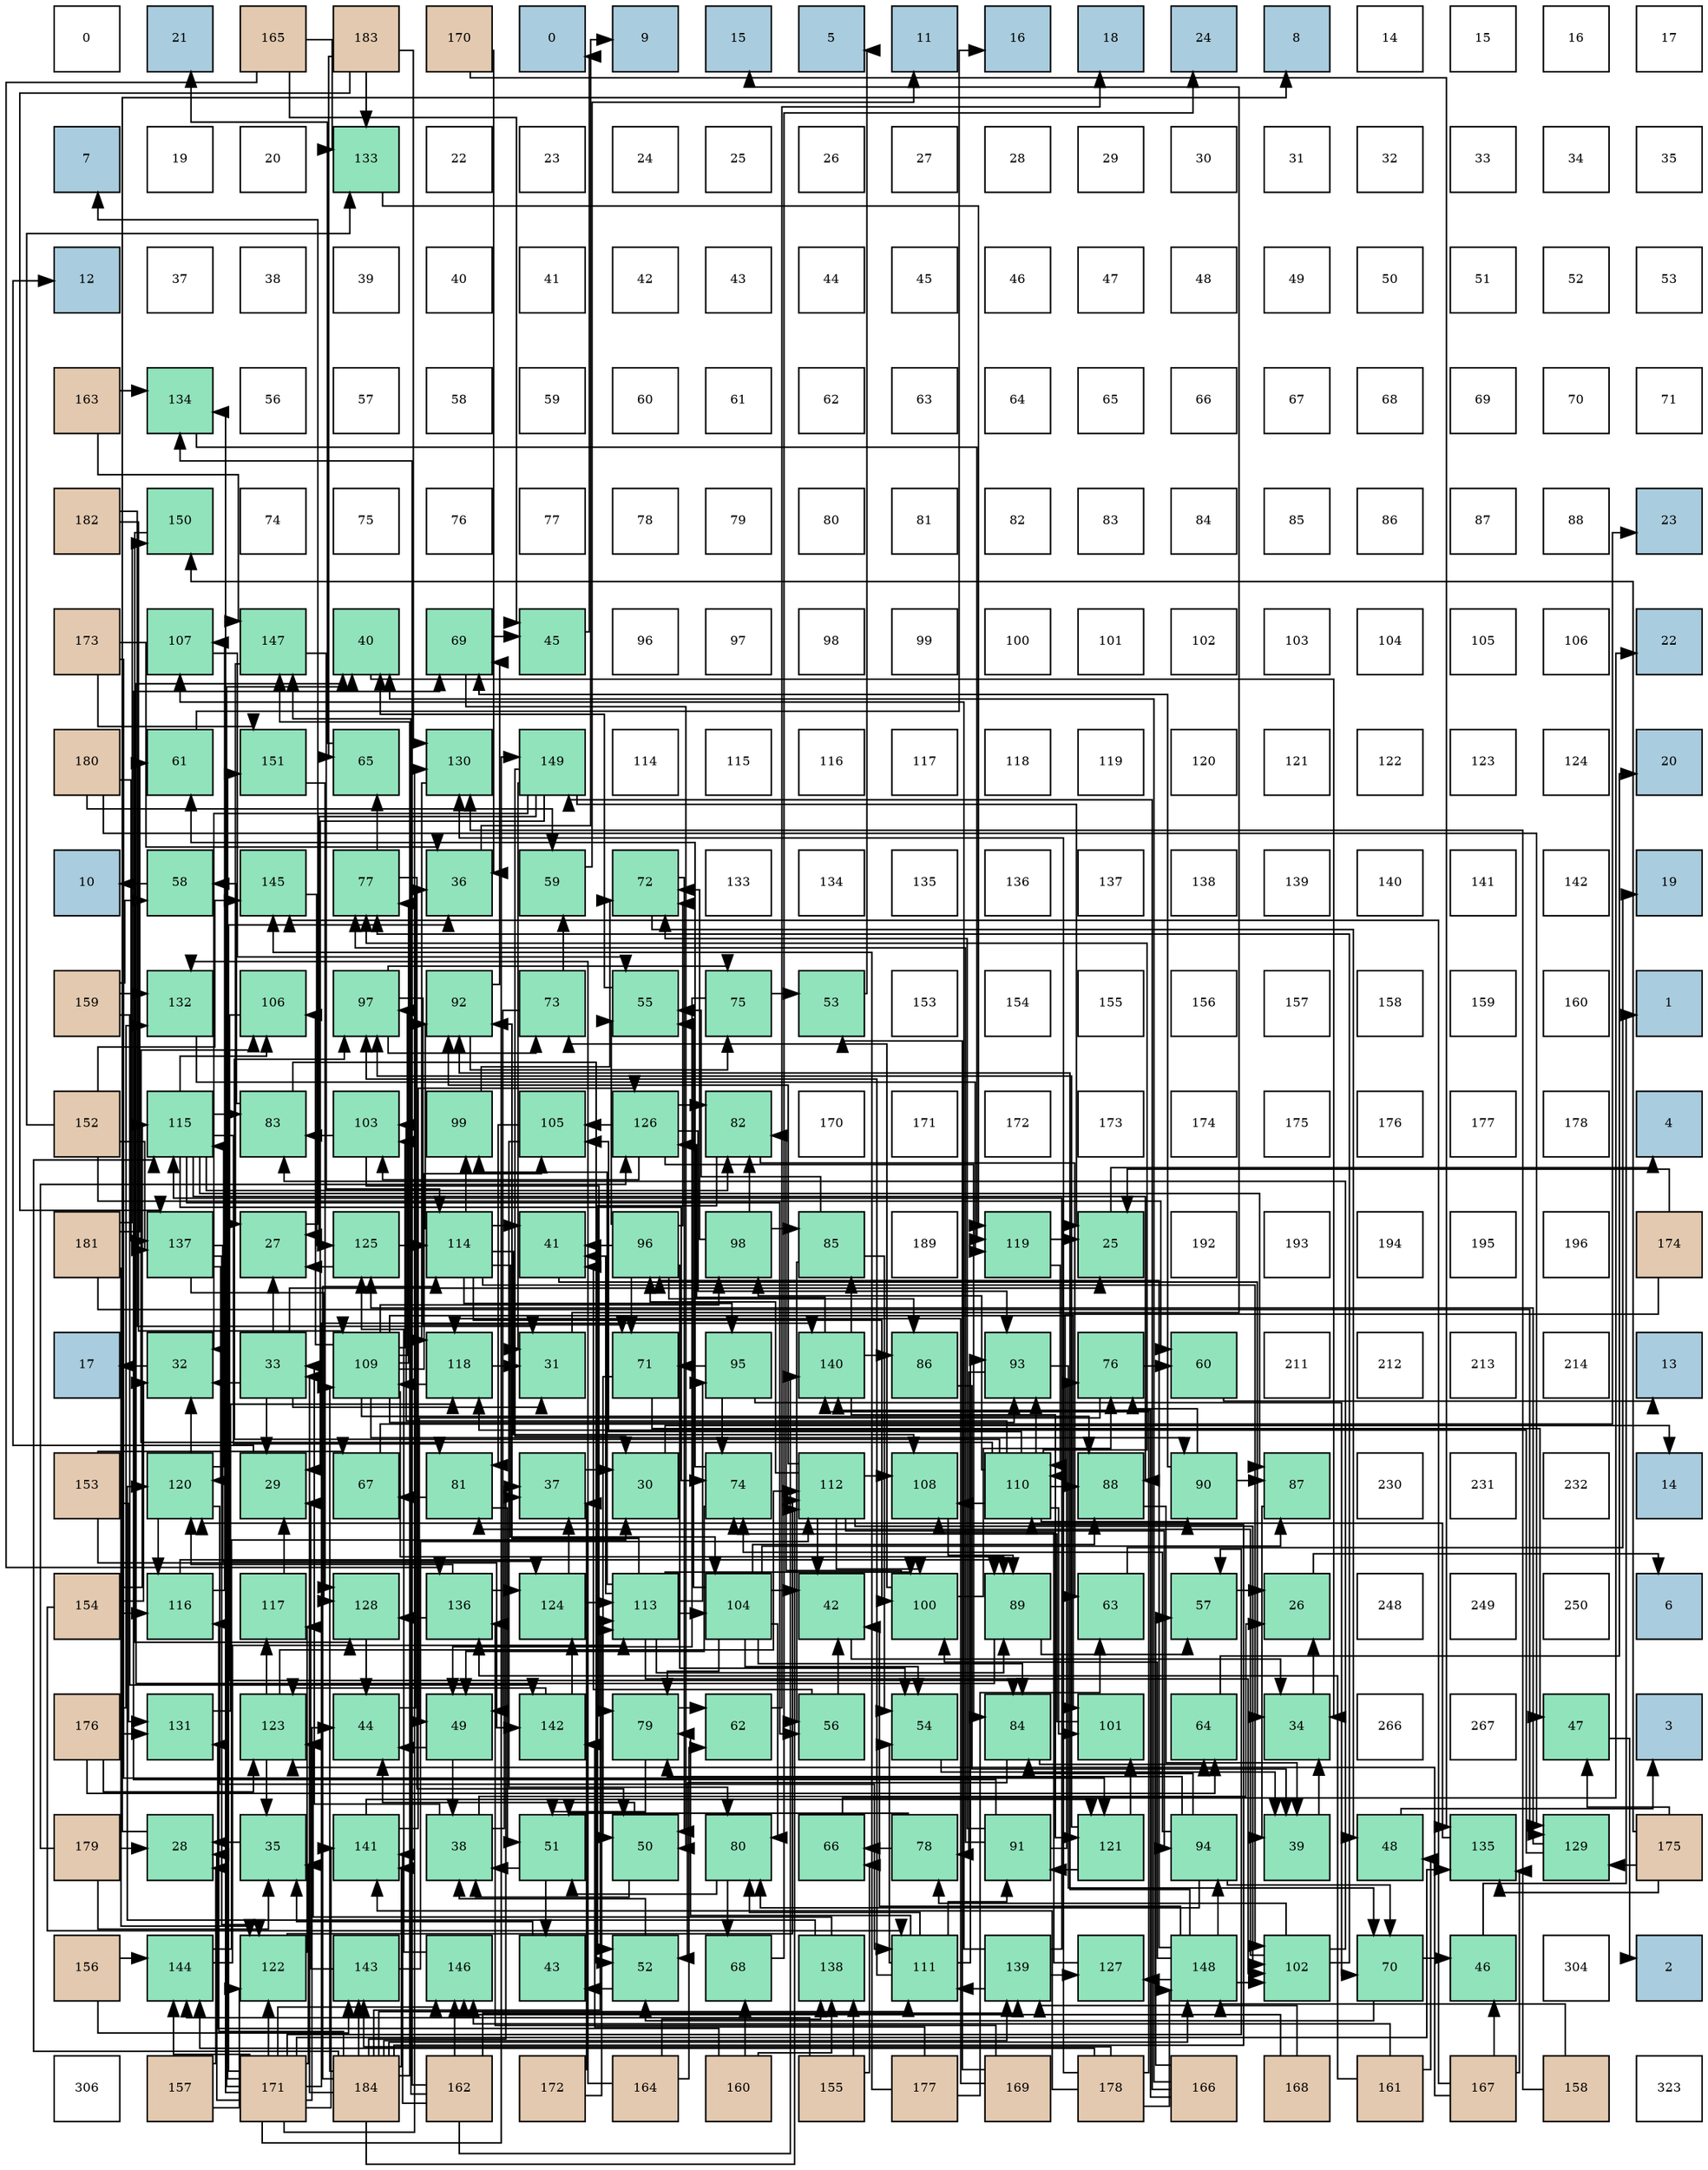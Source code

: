 digraph layout{
 rankdir=TB;
 splines=ortho;
 node [style=filled shape=square fixedsize=true width=0.6];
0[label="0", fontsize=8, fillcolor="#ffffff"];
1[label="21", fontsize=8, fillcolor="#a9ccde"];
2[label="165", fontsize=8, fillcolor="#e3c9af"];
3[label="183", fontsize=8, fillcolor="#e3c9af"];
4[label="170", fontsize=8, fillcolor="#e3c9af"];
5[label="0", fontsize=8, fillcolor="#a9ccde"];
6[label="9", fontsize=8, fillcolor="#a9ccde"];
7[label="15", fontsize=8, fillcolor="#a9ccde"];
8[label="5", fontsize=8, fillcolor="#a9ccde"];
9[label="11", fontsize=8, fillcolor="#a9ccde"];
10[label="16", fontsize=8, fillcolor="#a9ccde"];
11[label="18", fontsize=8, fillcolor="#a9ccde"];
12[label="24", fontsize=8, fillcolor="#a9ccde"];
13[label="8", fontsize=8, fillcolor="#a9ccde"];
14[label="14", fontsize=8, fillcolor="#ffffff"];
15[label="15", fontsize=8, fillcolor="#ffffff"];
16[label="16", fontsize=8, fillcolor="#ffffff"];
17[label="17", fontsize=8, fillcolor="#ffffff"];
18[label="7", fontsize=8, fillcolor="#a9ccde"];
19[label="19", fontsize=8, fillcolor="#ffffff"];
20[label="20", fontsize=8, fillcolor="#ffffff"];
21[label="133", fontsize=8, fillcolor="#91e3bb"];
22[label="22", fontsize=8, fillcolor="#ffffff"];
23[label="23", fontsize=8, fillcolor="#ffffff"];
24[label="24", fontsize=8, fillcolor="#ffffff"];
25[label="25", fontsize=8, fillcolor="#ffffff"];
26[label="26", fontsize=8, fillcolor="#ffffff"];
27[label="27", fontsize=8, fillcolor="#ffffff"];
28[label="28", fontsize=8, fillcolor="#ffffff"];
29[label="29", fontsize=8, fillcolor="#ffffff"];
30[label="30", fontsize=8, fillcolor="#ffffff"];
31[label="31", fontsize=8, fillcolor="#ffffff"];
32[label="32", fontsize=8, fillcolor="#ffffff"];
33[label="33", fontsize=8, fillcolor="#ffffff"];
34[label="34", fontsize=8, fillcolor="#ffffff"];
35[label="35", fontsize=8, fillcolor="#ffffff"];
36[label="12", fontsize=8, fillcolor="#a9ccde"];
37[label="37", fontsize=8, fillcolor="#ffffff"];
38[label="38", fontsize=8, fillcolor="#ffffff"];
39[label="39", fontsize=8, fillcolor="#ffffff"];
40[label="40", fontsize=8, fillcolor="#ffffff"];
41[label="41", fontsize=8, fillcolor="#ffffff"];
42[label="42", fontsize=8, fillcolor="#ffffff"];
43[label="43", fontsize=8, fillcolor="#ffffff"];
44[label="44", fontsize=8, fillcolor="#ffffff"];
45[label="45", fontsize=8, fillcolor="#ffffff"];
46[label="46", fontsize=8, fillcolor="#ffffff"];
47[label="47", fontsize=8, fillcolor="#ffffff"];
48[label="48", fontsize=8, fillcolor="#ffffff"];
49[label="49", fontsize=8, fillcolor="#ffffff"];
50[label="50", fontsize=8, fillcolor="#ffffff"];
51[label="51", fontsize=8, fillcolor="#ffffff"];
52[label="52", fontsize=8, fillcolor="#ffffff"];
53[label="53", fontsize=8, fillcolor="#ffffff"];
54[label="163", fontsize=8, fillcolor="#e3c9af"];
55[label="134", fontsize=8, fillcolor="#91e3bb"];
56[label="56", fontsize=8, fillcolor="#ffffff"];
57[label="57", fontsize=8, fillcolor="#ffffff"];
58[label="58", fontsize=8, fillcolor="#ffffff"];
59[label="59", fontsize=8, fillcolor="#ffffff"];
60[label="60", fontsize=8, fillcolor="#ffffff"];
61[label="61", fontsize=8, fillcolor="#ffffff"];
62[label="62", fontsize=8, fillcolor="#ffffff"];
63[label="63", fontsize=8, fillcolor="#ffffff"];
64[label="64", fontsize=8, fillcolor="#ffffff"];
65[label="65", fontsize=8, fillcolor="#ffffff"];
66[label="66", fontsize=8, fillcolor="#ffffff"];
67[label="67", fontsize=8, fillcolor="#ffffff"];
68[label="68", fontsize=8, fillcolor="#ffffff"];
69[label="69", fontsize=8, fillcolor="#ffffff"];
70[label="70", fontsize=8, fillcolor="#ffffff"];
71[label="71", fontsize=8, fillcolor="#ffffff"];
72[label="182", fontsize=8, fillcolor="#e3c9af"];
73[label="150", fontsize=8, fillcolor="#91e3bb"];
74[label="74", fontsize=8, fillcolor="#ffffff"];
75[label="75", fontsize=8, fillcolor="#ffffff"];
76[label="76", fontsize=8, fillcolor="#ffffff"];
77[label="77", fontsize=8, fillcolor="#ffffff"];
78[label="78", fontsize=8, fillcolor="#ffffff"];
79[label="79", fontsize=8, fillcolor="#ffffff"];
80[label="80", fontsize=8, fillcolor="#ffffff"];
81[label="81", fontsize=8, fillcolor="#ffffff"];
82[label="82", fontsize=8, fillcolor="#ffffff"];
83[label="83", fontsize=8, fillcolor="#ffffff"];
84[label="84", fontsize=8, fillcolor="#ffffff"];
85[label="85", fontsize=8, fillcolor="#ffffff"];
86[label="86", fontsize=8, fillcolor="#ffffff"];
87[label="87", fontsize=8, fillcolor="#ffffff"];
88[label="88", fontsize=8, fillcolor="#ffffff"];
89[label="23", fontsize=8, fillcolor="#a9ccde"];
90[label="173", fontsize=8, fillcolor="#e3c9af"];
91[label="107", fontsize=8, fillcolor="#91e3bb"];
92[label="147", fontsize=8, fillcolor="#91e3bb"];
93[label="40", fontsize=8, fillcolor="#91e3bb"];
94[label="69", fontsize=8, fillcolor="#91e3bb"];
95[label="45", fontsize=8, fillcolor="#91e3bb"];
96[label="96", fontsize=8, fillcolor="#ffffff"];
97[label="97", fontsize=8, fillcolor="#ffffff"];
98[label="98", fontsize=8, fillcolor="#ffffff"];
99[label="99", fontsize=8, fillcolor="#ffffff"];
100[label="100", fontsize=8, fillcolor="#ffffff"];
101[label="101", fontsize=8, fillcolor="#ffffff"];
102[label="102", fontsize=8, fillcolor="#ffffff"];
103[label="103", fontsize=8, fillcolor="#ffffff"];
104[label="104", fontsize=8, fillcolor="#ffffff"];
105[label="105", fontsize=8, fillcolor="#ffffff"];
106[label="106", fontsize=8, fillcolor="#ffffff"];
107[label="22", fontsize=8, fillcolor="#a9ccde"];
108[label="180", fontsize=8, fillcolor="#e3c9af"];
109[label="61", fontsize=8, fillcolor="#91e3bb"];
110[label="151", fontsize=8, fillcolor="#91e3bb"];
111[label="65", fontsize=8, fillcolor="#91e3bb"];
112[label="130", fontsize=8, fillcolor="#91e3bb"];
113[label="149", fontsize=8, fillcolor="#91e3bb"];
114[label="114", fontsize=8, fillcolor="#ffffff"];
115[label="115", fontsize=8, fillcolor="#ffffff"];
116[label="116", fontsize=8, fillcolor="#ffffff"];
117[label="117", fontsize=8, fillcolor="#ffffff"];
118[label="118", fontsize=8, fillcolor="#ffffff"];
119[label="119", fontsize=8, fillcolor="#ffffff"];
120[label="120", fontsize=8, fillcolor="#ffffff"];
121[label="121", fontsize=8, fillcolor="#ffffff"];
122[label="122", fontsize=8, fillcolor="#ffffff"];
123[label="123", fontsize=8, fillcolor="#ffffff"];
124[label="124", fontsize=8, fillcolor="#ffffff"];
125[label="20", fontsize=8, fillcolor="#a9ccde"];
126[label="10", fontsize=8, fillcolor="#a9ccde"];
127[label="58", fontsize=8, fillcolor="#91e3bb"];
128[label="145", fontsize=8, fillcolor="#91e3bb"];
129[label="77", fontsize=8, fillcolor="#91e3bb"];
130[label="36", fontsize=8, fillcolor="#91e3bb"];
131[label="59", fontsize=8, fillcolor="#91e3bb"];
132[label="72", fontsize=8, fillcolor="#91e3bb"];
133[label="133", fontsize=8, fillcolor="#ffffff"];
134[label="134", fontsize=8, fillcolor="#ffffff"];
135[label="135", fontsize=8, fillcolor="#ffffff"];
136[label="136", fontsize=8, fillcolor="#ffffff"];
137[label="137", fontsize=8, fillcolor="#ffffff"];
138[label="138", fontsize=8, fillcolor="#ffffff"];
139[label="139", fontsize=8, fillcolor="#ffffff"];
140[label="140", fontsize=8, fillcolor="#ffffff"];
141[label="141", fontsize=8, fillcolor="#ffffff"];
142[label="142", fontsize=8, fillcolor="#ffffff"];
143[label="19", fontsize=8, fillcolor="#a9ccde"];
144[label="159", fontsize=8, fillcolor="#e3c9af"];
145[label="132", fontsize=8, fillcolor="#91e3bb"];
146[label="106", fontsize=8, fillcolor="#91e3bb"];
147[label="97", fontsize=8, fillcolor="#91e3bb"];
148[label="92", fontsize=8, fillcolor="#91e3bb"];
149[label="73", fontsize=8, fillcolor="#91e3bb"];
150[label="55", fontsize=8, fillcolor="#91e3bb"];
151[label="75", fontsize=8, fillcolor="#91e3bb"];
152[label="53", fontsize=8, fillcolor="#91e3bb"];
153[label="153", fontsize=8, fillcolor="#ffffff"];
154[label="154", fontsize=8, fillcolor="#ffffff"];
155[label="155", fontsize=8, fillcolor="#ffffff"];
156[label="156", fontsize=8, fillcolor="#ffffff"];
157[label="157", fontsize=8, fillcolor="#ffffff"];
158[label="158", fontsize=8, fillcolor="#ffffff"];
159[label="159", fontsize=8, fillcolor="#ffffff"];
160[label="160", fontsize=8, fillcolor="#ffffff"];
161[label="1", fontsize=8, fillcolor="#a9ccde"];
162[label="152", fontsize=8, fillcolor="#e3c9af"];
163[label="115", fontsize=8, fillcolor="#91e3bb"];
164[label="83", fontsize=8, fillcolor="#91e3bb"];
165[label="103", fontsize=8, fillcolor="#91e3bb"];
166[label="99", fontsize=8, fillcolor="#91e3bb"];
167[label="105", fontsize=8, fillcolor="#91e3bb"];
168[label="126", fontsize=8, fillcolor="#91e3bb"];
169[label="82", fontsize=8, fillcolor="#91e3bb"];
170[label="170", fontsize=8, fillcolor="#ffffff"];
171[label="171", fontsize=8, fillcolor="#ffffff"];
172[label="172", fontsize=8, fillcolor="#ffffff"];
173[label="173", fontsize=8, fillcolor="#ffffff"];
174[label="174", fontsize=8, fillcolor="#ffffff"];
175[label="175", fontsize=8, fillcolor="#ffffff"];
176[label="176", fontsize=8, fillcolor="#ffffff"];
177[label="177", fontsize=8, fillcolor="#ffffff"];
178[label="178", fontsize=8, fillcolor="#ffffff"];
179[label="4", fontsize=8, fillcolor="#a9ccde"];
180[label="181", fontsize=8, fillcolor="#e3c9af"];
181[label="137", fontsize=8, fillcolor="#91e3bb"];
182[label="27", fontsize=8, fillcolor="#91e3bb"];
183[label="125", fontsize=8, fillcolor="#91e3bb"];
184[label="114", fontsize=8, fillcolor="#91e3bb"];
185[label="41", fontsize=8, fillcolor="#91e3bb"];
186[label="96", fontsize=8, fillcolor="#91e3bb"];
187[label="98", fontsize=8, fillcolor="#91e3bb"];
188[label="85", fontsize=8, fillcolor="#91e3bb"];
189[label="189", fontsize=8, fillcolor="#ffffff"];
190[label="119", fontsize=8, fillcolor="#91e3bb"];
191[label="25", fontsize=8, fillcolor="#91e3bb"];
192[label="192", fontsize=8, fillcolor="#ffffff"];
193[label="193", fontsize=8, fillcolor="#ffffff"];
194[label="194", fontsize=8, fillcolor="#ffffff"];
195[label="195", fontsize=8, fillcolor="#ffffff"];
196[label="196", fontsize=8, fillcolor="#ffffff"];
197[label="174", fontsize=8, fillcolor="#e3c9af"];
198[label="17", fontsize=8, fillcolor="#a9ccde"];
199[label="32", fontsize=8, fillcolor="#91e3bb"];
200[label="33", fontsize=8, fillcolor="#91e3bb"];
201[label="109", fontsize=8, fillcolor="#91e3bb"];
202[label="118", fontsize=8, fillcolor="#91e3bb"];
203[label="31", fontsize=8, fillcolor="#91e3bb"];
204[label="71", fontsize=8, fillcolor="#91e3bb"];
205[label="95", fontsize=8, fillcolor="#91e3bb"];
206[label="140", fontsize=8, fillcolor="#91e3bb"];
207[label="86", fontsize=8, fillcolor="#91e3bb"];
208[label="93", fontsize=8, fillcolor="#91e3bb"];
209[label="76", fontsize=8, fillcolor="#91e3bb"];
210[label="60", fontsize=8, fillcolor="#91e3bb"];
211[label="211", fontsize=8, fillcolor="#ffffff"];
212[label="212", fontsize=8, fillcolor="#ffffff"];
213[label="213", fontsize=8, fillcolor="#ffffff"];
214[label="214", fontsize=8, fillcolor="#ffffff"];
215[label="13", fontsize=8, fillcolor="#a9ccde"];
216[label="153", fontsize=8, fillcolor="#e3c9af"];
217[label="120", fontsize=8, fillcolor="#91e3bb"];
218[label="29", fontsize=8, fillcolor="#91e3bb"];
219[label="67", fontsize=8, fillcolor="#91e3bb"];
220[label="81", fontsize=8, fillcolor="#91e3bb"];
221[label="37", fontsize=8, fillcolor="#91e3bb"];
222[label="30", fontsize=8, fillcolor="#91e3bb"];
223[label="74", fontsize=8, fillcolor="#91e3bb"];
224[label="112", fontsize=8, fillcolor="#91e3bb"];
225[label="108", fontsize=8, fillcolor="#91e3bb"];
226[label="110", fontsize=8, fillcolor="#91e3bb"];
227[label="88", fontsize=8, fillcolor="#91e3bb"];
228[label="90", fontsize=8, fillcolor="#91e3bb"];
229[label="87", fontsize=8, fillcolor="#91e3bb"];
230[label="230", fontsize=8, fillcolor="#ffffff"];
231[label="231", fontsize=8, fillcolor="#ffffff"];
232[label="232", fontsize=8, fillcolor="#ffffff"];
233[label="14", fontsize=8, fillcolor="#a9ccde"];
234[label="154", fontsize=8, fillcolor="#e3c9af"];
235[label="116", fontsize=8, fillcolor="#91e3bb"];
236[label="117", fontsize=8, fillcolor="#91e3bb"];
237[label="128", fontsize=8, fillcolor="#91e3bb"];
238[label="136", fontsize=8, fillcolor="#91e3bb"];
239[label="124", fontsize=8, fillcolor="#91e3bb"];
240[label="113", fontsize=8, fillcolor="#91e3bb"];
241[label="104", fontsize=8, fillcolor="#91e3bb"];
242[label="42", fontsize=8, fillcolor="#91e3bb"];
243[label="100", fontsize=8, fillcolor="#91e3bb"];
244[label="89", fontsize=8, fillcolor="#91e3bb"];
245[label="63", fontsize=8, fillcolor="#91e3bb"];
246[label="57", fontsize=8, fillcolor="#91e3bb"];
247[label="26", fontsize=8, fillcolor="#91e3bb"];
248[label="248", fontsize=8, fillcolor="#ffffff"];
249[label="249", fontsize=8, fillcolor="#ffffff"];
250[label="250", fontsize=8, fillcolor="#ffffff"];
251[label="6", fontsize=8, fillcolor="#a9ccde"];
252[label="176", fontsize=8, fillcolor="#e3c9af"];
253[label="131", fontsize=8, fillcolor="#91e3bb"];
254[label="123", fontsize=8, fillcolor="#91e3bb"];
255[label="44", fontsize=8, fillcolor="#91e3bb"];
256[label="49", fontsize=8, fillcolor="#91e3bb"];
257[label="142", fontsize=8, fillcolor="#91e3bb"];
258[label="79", fontsize=8, fillcolor="#91e3bb"];
259[label="62", fontsize=8, fillcolor="#91e3bb"];
260[label="56", fontsize=8, fillcolor="#91e3bb"];
261[label="54", fontsize=8, fillcolor="#91e3bb"];
262[label="84", fontsize=8, fillcolor="#91e3bb"];
263[label="101", fontsize=8, fillcolor="#91e3bb"];
264[label="64", fontsize=8, fillcolor="#91e3bb"];
265[label="34", fontsize=8, fillcolor="#91e3bb"];
266[label="266", fontsize=8, fillcolor="#ffffff"];
267[label="267", fontsize=8, fillcolor="#ffffff"];
268[label="47", fontsize=8, fillcolor="#91e3bb"];
269[label="3", fontsize=8, fillcolor="#a9ccde"];
270[label="179", fontsize=8, fillcolor="#e3c9af"];
271[label="28", fontsize=8, fillcolor="#91e3bb"];
272[label="35", fontsize=8, fillcolor="#91e3bb"];
273[label="141", fontsize=8, fillcolor="#91e3bb"];
274[label="38", fontsize=8, fillcolor="#91e3bb"];
275[label="51", fontsize=8, fillcolor="#91e3bb"];
276[label="50", fontsize=8, fillcolor="#91e3bb"];
277[label="80", fontsize=8, fillcolor="#91e3bb"];
278[label="66", fontsize=8, fillcolor="#91e3bb"];
279[label="78", fontsize=8, fillcolor="#91e3bb"];
280[label="91", fontsize=8, fillcolor="#91e3bb"];
281[label="121", fontsize=8, fillcolor="#91e3bb"];
282[label="94", fontsize=8, fillcolor="#91e3bb"];
283[label="39", fontsize=8, fillcolor="#91e3bb"];
284[label="48", fontsize=8, fillcolor="#91e3bb"];
285[label="135", fontsize=8, fillcolor="#91e3bb"];
286[label="129", fontsize=8, fillcolor="#91e3bb"];
287[label="175", fontsize=8, fillcolor="#e3c9af"];
288[label="156", fontsize=8, fillcolor="#e3c9af"];
289[label="144", fontsize=8, fillcolor="#91e3bb"];
290[label="122", fontsize=8, fillcolor="#91e3bb"];
291[label="143", fontsize=8, fillcolor="#91e3bb"];
292[label="146", fontsize=8, fillcolor="#91e3bb"];
293[label="43", fontsize=8, fillcolor="#91e3bb"];
294[label="52", fontsize=8, fillcolor="#91e3bb"];
295[label="68", fontsize=8, fillcolor="#91e3bb"];
296[label="138", fontsize=8, fillcolor="#91e3bb"];
297[label="111", fontsize=8, fillcolor="#91e3bb"];
298[label="139", fontsize=8, fillcolor="#91e3bb"];
299[label="127", fontsize=8, fillcolor="#91e3bb"];
300[label="148", fontsize=8, fillcolor="#91e3bb"];
301[label="102", fontsize=8, fillcolor="#91e3bb"];
302[label="70", fontsize=8, fillcolor="#91e3bb"];
303[label="46", fontsize=8, fillcolor="#91e3bb"];
304[label="304", fontsize=8, fillcolor="#ffffff"];
305[label="2", fontsize=8, fillcolor="#a9ccde"];
306[label="306", fontsize=8, fillcolor="#ffffff"];
307[label="157", fontsize=8, fillcolor="#e3c9af"];
308[label="171", fontsize=8, fillcolor="#e3c9af"];
309[label="184", fontsize=8, fillcolor="#e3c9af"];
310[label="162", fontsize=8, fillcolor="#e3c9af"];
311[label="172", fontsize=8, fillcolor="#e3c9af"];
312[label="164", fontsize=8, fillcolor="#e3c9af"];
313[label="160", fontsize=8, fillcolor="#e3c9af"];
314[label="155", fontsize=8, fillcolor="#e3c9af"];
315[label="177", fontsize=8, fillcolor="#e3c9af"];
316[label="169", fontsize=8, fillcolor="#e3c9af"];
317[label="178", fontsize=8, fillcolor="#e3c9af"];
318[label="166", fontsize=8, fillcolor="#e3c9af"];
319[label="168", fontsize=8, fillcolor="#e3c9af"];
320[label="161", fontsize=8, fillcolor="#e3c9af"];
321[label="167", fontsize=8, fillcolor="#e3c9af"];
322[label="158", fontsize=8, fillcolor="#e3c9af"];
323[label="323", fontsize=8, fillcolor="#ffffff"];
edge [constraint=false, style=vis];191 -> 179;
247 -> 251;
182 -> 18;
271 -> 13;
218 -> 36;
222 -> 233;
203 -> 7;
199 -> 198;
200 -> 191;
200 -> 182;
200 -> 218;
200 -> 203;
200 -> 199;
265 -> 247;
272 -> 271;
130 -> 6;
221 -> 222;
274 -> 247;
274 -> 200;
274 -> 221;
283 -> 265;
93 -> 265;
185 -> 265;
242 -> 265;
293 -> 272;
255 -> 130;
95 -> 5;
303 -> 161;
268 -> 305;
284 -> 269;
256 -> 274;
256 -> 255;
276 -> 274;
276 -> 255;
275 -> 274;
275 -> 293;
294 -> 274;
294 -> 293;
152 -> 8;
261 -> 283;
150 -> 93;
260 -> 185;
260 -> 242;
246 -> 247;
127 -> 126;
131 -> 9;
210 -> 215;
109 -> 10;
259 -> 11;
245 -> 143;
264 -> 125;
111 -> 1;
278 -> 107;
219 -> 89;
295 -> 12;
94 -> 95;
94 -> 276;
302 -> 303;
302 -> 294;
204 -> 268;
204 -> 276;
132 -> 284;
132 -> 276;
149 -> 256;
149 -> 131;
223 -> 256;
223 -> 109;
151 -> 256;
151 -> 152;
209 -> 256;
209 -> 210;
129 -> 276;
129 -> 111;
279 -> 275;
279 -> 278;
258 -> 275;
258 -> 259;
277 -> 275;
277 -> 295;
220 -> 275;
220 -> 219;
169 -> 294;
169 -> 245;
164 -> 294;
164 -> 127;
262 -> 294;
262 -> 264;
188 -> 261;
188 -> 150;
188 -> 260;
207 -> 283;
229 -> 283;
227 -> 283;
244 -> 93;
244 -> 246;
228 -> 94;
228 -> 209;
228 -> 229;
280 -> 94;
280 -> 132;
280 -> 209;
280 -> 129;
148 -> 94;
148 -> 151;
208 -> 302;
208 -> 279;
282 -> 302;
282 -> 223;
282 -> 258;
282 -> 277;
282 -> 262;
205 -> 302;
205 -> 204;
205 -> 223;
186 -> 185;
186 -> 261;
186 -> 150;
186 -> 204;
186 -> 132;
186 -> 207;
147 -> 204;
147 -> 149;
147 -> 151;
187 -> 132;
187 -> 169;
187 -> 188;
166 -> 132;
243 -> 149;
243 -> 209;
243 -> 169;
263 -> 223;
301 -> 129;
301 -> 279;
301 -> 220;
301 -> 164;
165 -> 258;
165 -> 164;
241 -> 242;
241 -> 261;
241 -> 150;
241 -> 258;
241 -> 277;
241 -> 262;
241 -> 229;
241 -> 227;
167 -> 277;
167 -> 220;
146 -> 262;
91 -> 150;
225 -> 244;
201 -> 129;
201 -> 227;
201 -> 244;
201 -> 228;
201 -> 208;
201 -> 147;
201 -> 187;
201 -> 263;
201 -> 165;
201 -> 167;
201 -> 146;
226 -> 129;
226 -> 227;
226 -> 228;
226 -> 208;
226 -> 147;
226 -> 187;
226 -> 263;
226 -> 165;
226 -> 167;
226 -> 146;
226 -> 225;
297 -> 261;
297 -> 258;
297 -> 277;
297 -> 280;
297 -> 208;
297 -> 147;
224 -> 242;
224 -> 148;
224 -> 282;
224 -> 186;
224 -> 243;
224 -> 301;
224 -> 225;
240 -> 185;
240 -> 244;
240 -> 148;
240 -> 205;
240 -> 166;
240 -> 243;
240 -> 301;
240 -> 241;
184 -> 185;
184 -> 148;
184 -> 205;
184 -> 166;
184 -> 243;
184 -> 301;
184 -> 241;
184 -> 225;
163 -> 260;
163 -> 223;
163 -> 220;
163 -> 169;
163 -> 164;
163 -> 229;
163 -> 227;
163 -> 146;
235 -> 244;
235 -> 91;
236 -> 218;
202 -> 203;
202 -> 201;
190 -> 191;
190 -> 226;
217 -> 199;
217 -> 297;
217 -> 163;
217 -> 235;
281 -> 280;
281 -> 147;
281 -> 263;
290 -> 224;
290 -> 236;
254 -> 272;
254 -> 224;
254 -> 236;
239 -> 221;
239 -> 240;
183 -> 182;
183 -> 184;
168 -> 169;
168 -> 262;
168 -> 208;
168 -> 165;
168 -> 167;
299 -> 225;
237 -> 255;
286 -> 202;
286 -> 183;
112 -> 202;
253 -> 202;
145 -> 190;
21 -> 190;
55 -> 190;
285 -> 217;
238 -> 217;
238 -> 239;
238 -> 237;
181 -> 217;
181 -> 290;
181 -> 239;
181 -> 237;
296 -> 217;
296 -> 254;
298 -> 91;
298 -> 297;
298 -> 163;
298 -> 299;
206 -> 188;
206 -> 207;
206 -> 281;
206 -> 168;
273 -> 281;
273 -> 168;
257 -> 254;
257 -> 239;
291 -> 218;
291 -> 224;
289 -> 222;
289 -> 240;
128 -> 183;
292 -> 183;
92 -> 182;
92 -> 184;
300 -> 242;
300 -> 148;
300 -> 282;
300 -> 186;
300 -> 243;
300 -> 301;
300 -> 299;
113 -> 191;
113 -> 182;
113 -> 218;
113 -> 222;
113 -> 203;
113 -> 199;
73 -> 237;
110 -> 237;
162 -> 210;
162 -> 21;
162 -> 181;
162 -> 128;
216 -> 219;
216 -> 253;
216 -> 257;
234 -> 199;
234 -> 297;
234 -> 163;
234 -> 235;
314 -> 278;
314 -> 296;
314 -> 289;
288 -> 291;
288 -> 289;
307 -> 271;
307 -> 290;
322 -> 112;
322 -> 300;
144 -> 127;
144 -> 145;
144 -> 257;
313 -> 295;
313 -> 253;
313 -> 296;
320 -> 284;
320 -> 238;
320 -> 292;
310 -> 55;
310 -> 298;
310 -> 206;
310 -> 273;
310 -> 292;
310 -> 92;
54 -> 55;
54 -> 92;
312 -> 259;
312 -> 145;
312 -> 296;
2 -> 95;
2 -> 21;
2 -> 238;
318 -> 93;
318 -> 246;
318 -> 206;
318 -> 113;
321 -> 303;
321 -> 254;
321 -> 285;
321 -> 128;
319 -> 298;
319 -> 292;
316 -> 152;
316 -> 202;
316 -> 238;
4 -> 130;
4 -> 285;
308 -> 271;
308 -> 272;
308 -> 130;
308 -> 93;
308 -> 255;
308 -> 246;
308 -> 290;
308 -> 112;
308 -> 55;
308 -> 285;
308 -> 206;
308 -> 273;
308 -> 289;
308 -> 292;
308 -> 113;
308 -> 110;
311 -> 221;
311 -> 240;
90 -> 130;
90 -> 281;
90 -> 110;
197 -> 191;
197 -> 226;
287 -> 268;
287 -> 286;
287 -> 285;
287 -> 73;
252 -> 264;
252 -> 254;
252 -> 253;
252 -> 145;
315 -> 245;
315 -> 257;
315 -> 128;
317 -> 112;
317 -> 206;
317 -> 273;
317 -> 291;
317 -> 289;
317 -> 300;
270 -> 271;
270 -> 272;
270 -> 168;
108 -> 131;
108 -> 286;
108 -> 181;
180 -> 109;
180 -> 290;
180 -> 286;
180 -> 73;
72 -> 203;
72 -> 201;
3 -> 111;
3 -> 112;
3 -> 21;
3 -> 181;
309 -> 200;
309 -> 221;
309 -> 201;
309 -> 226;
309 -> 297;
309 -> 224;
309 -> 240;
309 -> 184;
309 -> 163;
309 -> 235;
309 -> 298;
309 -> 273;
309 -> 291;
309 -> 92;
309 -> 300;
edge [constraint=true, style=invis];
0 -> 18 -> 36 -> 54 -> 72 -> 90 -> 108 -> 126 -> 144 -> 162 -> 180 -> 198 -> 216 -> 234 -> 252 -> 270 -> 288 -> 306;
1 -> 19 -> 37 -> 55 -> 73 -> 91 -> 109 -> 127 -> 145 -> 163 -> 181 -> 199 -> 217 -> 235 -> 253 -> 271 -> 289 -> 307;
2 -> 20 -> 38 -> 56 -> 74 -> 92 -> 110 -> 128 -> 146 -> 164 -> 182 -> 200 -> 218 -> 236 -> 254 -> 272 -> 290 -> 308;
3 -> 21 -> 39 -> 57 -> 75 -> 93 -> 111 -> 129 -> 147 -> 165 -> 183 -> 201 -> 219 -> 237 -> 255 -> 273 -> 291 -> 309;
4 -> 22 -> 40 -> 58 -> 76 -> 94 -> 112 -> 130 -> 148 -> 166 -> 184 -> 202 -> 220 -> 238 -> 256 -> 274 -> 292 -> 310;
5 -> 23 -> 41 -> 59 -> 77 -> 95 -> 113 -> 131 -> 149 -> 167 -> 185 -> 203 -> 221 -> 239 -> 257 -> 275 -> 293 -> 311;
6 -> 24 -> 42 -> 60 -> 78 -> 96 -> 114 -> 132 -> 150 -> 168 -> 186 -> 204 -> 222 -> 240 -> 258 -> 276 -> 294 -> 312;
7 -> 25 -> 43 -> 61 -> 79 -> 97 -> 115 -> 133 -> 151 -> 169 -> 187 -> 205 -> 223 -> 241 -> 259 -> 277 -> 295 -> 313;
8 -> 26 -> 44 -> 62 -> 80 -> 98 -> 116 -> 134 -> 152 -> 170 -> 188 -> 206 -> 224 -> 242 -> 260 -> 278 -> 296 -> 314;
9 -> 27 -> 45 -> 63 -> 81 -> 99 -> 117 -> 135 -> 153 -> 171 -> 189 -> 207 -> 225 -> 243 -> 261 -> 279 -> 297 -> 315;
10 -> 28 -> 46 -> 64 -> 82 -> 100 -> 118 -> 136 -> 154 -> 172 -> 190 -> 208 -> 226 -> 244 -> 262 -> 280 -> 298 -> 316;
11 -> 29 -> 47 -> 65 -> 83 -> 101 -> 119 -> 137 -> 155 -> 173 -> 191 -> 209 -> 227 -> 245 -> 263 -> 281 -> 299 -> 317;
12 -> 30 -> 48 -> 66 -> 84 -> 102 -> 120 -> 138 -> 156 -> 174 -> 192 -> 210 -> 228 -> 246 -> 264 -> 282 -> 300 -> 318;
13 -> 31 -> 49 -> 67 -> 85 -> 103 -> 121 -> 139 -> 157 -> 175 -> 193 -> 211 -> 229 -> 247 -> 265 -> 283 -> 301 -> 319;
14 -> 32 -> 50 -> 68 -> 86 -> 104 -> 122 -> 140 -> 158 -> 176 -> 194 -> 212 -> 230 -> 248 -> 266 -> 284 -> 302 -> 320;
15 -> 33 -> 51 -> 69 -> 87 -> 105 -> 123 -> 141 -> 159 -> 177 -> 195 -> 213 -> 231 -> 249 -> 267 -> 285 -> 303 -> 321;
16 -> 34 -> 52 -> 70 -> 88 -> 106 -> 124 -> 142 -> 160 -> 178 -> 196 -> 214 -> 232 -> 250 -> 268 -> 286 -> 304 -> 322;
17 -> 35 -> 53 -> 71 -> 89 -> 107 -> 125 -> 143 -> 161 -> 179 -> 197 -> 215 -> 233 -> 251 -> 269 -> 287 -> 305 -> 323;
rank = same {0 -> 1 -> 2 -> 3 -> 4 -> 5 -> 6 -> 7 -> 8 -> 9 -> 10 -> 11 -> 12 -> 13 -> 14 -> 15 -> 16 -> 17};
rank = same {18 -> 19 -> 20 -> 21 -> 22 -> 23 -> 24 -> 25 -> 26 -> 27 -> 28 -> 29 -> 30 -> 31 -> 32 -> 33 -> 34 -> 35};
rank = same {36 -> 37 -> 38 -> 39 -> 40 -> 41 -> 42 -> 43 -> 44 -> 45 -> 46 -> 47 -> 48 -> 49 -> 50 -> 51 -> 52 -> 53};
rank = same {54 -> 55 -> 56 -> 57 -> 58 -> 59 -> 60 -> 61 -> 62 -> 63 -> 64 -> 65 -> 66 -> 67 -> 68 -> 69 -> 70 -> 71};
rank = same {72 -> 73 -> 74 -> 75 -> 76 -> 77 -> 78 -> 79 -> 80 -> 81 -> 82 -> 83 -> 84 -> 85 -> 86 -> 87 -> 88 -> 89};
rank = same {90 -> 91 -> 92 -> 93 -> 94 -> 95 -> 96 -> 97 -> 98 -> 99 -> 100 -> 101 -> 102 -> 103 -> 104 -> 105 -> 106 -> 107};
rank = same {108 -> 109 -> 110 -> 111 -> 112 -> 113 -> 114 -> 115 -> 116 -> 117 -> 118 -> 119 -> 120 -> 121 -> 122 -> 123 -> 124 -> 125};
rank = same {126 -> 127 -> 128 -> 129 -> 130 -> 131 -> 132 -> 133 -> 134 -> 135 -> 136 -> 137 -> 138 -> 139 -> 140 -> 141 -> 142 -> 143};
rank = same {144 -> 145 -> 146 -> 147 -> 148 -> 149 -> 150 -> 151 -> 152 -> 153 -> 154 -> 155 -> 156 -> 157 -> 158 -> 159 -> 160 -> 161};
rank = same {162 -> 163 -> 164 -> 165 -> 166 -> 167 -> 168 -> 169 -> 170 -> 171 -> 172 -> 173 -> 174 -> 175 -> 176 -> 177 -> 178 -> 179};
rank = same {180 -> 181 -> 182 -> 183 -> 184 -> 185 -> 186 -> 187 -> 188 -> 189 -> 190 -> 191 -> 192 -> 193 -> 194 -> 195 -> 196 -> 197};
rank = same {198 -> 199 -> 200 -> 201 -> 202 -> 203 -> 204 -> 205 -> 206 -> 207 -> 208 -> 209 -> 210 -> 211 -> 212 -> 213 -> 214 -> 215};
rank = same {216 -> 217 -> 218 -> 219 -> 220 -> 221 -> 222 -> 223 -> 224 -> 225 -> 226 -> 227 -> 228 -> 229 -> 230 -> 231 -> 232 -> 233};
rank = same {234 -> 235 -> 236 -> 237 -> 238 -> 239 -> 240 -> 241 -> 242 -> 243 -> 244 -> 245 -> 246 -> 247 -> 248 -> 249 -> 250 -> 251};
rank = same {252 -> 253 -> 254 -> 255 -> 256 -> 257 -> 258 -> 259 -> 260 -> 261 -> 262 -> 263 -> 264 -> 265 -> 266 -> 267 -> 268 -> 269};
rank = same {270 -> 271 -> 272 -> 273 -> 274 -> 275 -> 276 -> 277 -> 278 -> 279 -> 280 -> 281 -> 282 -> 283 -> 284 -> 285 -> 286 -> 287};
rank = same {288 -> 289 -> 290 -> 291 -> 292 -> 293 -> 294 -> 295 -> 296 -> 297 -> 298 -> 299 -> 300 -> 301 -> 302 -> 303 -> 304 -> 305};
rank = same {306 -> 307 -> 308 -> 309 -> 310 -> 311 -> 312 -> 313 -> 314 -> 315 -> 316 -> 317 -> 318 -> 319 -> 320 -> 321 -> 322 -> 323};
}
